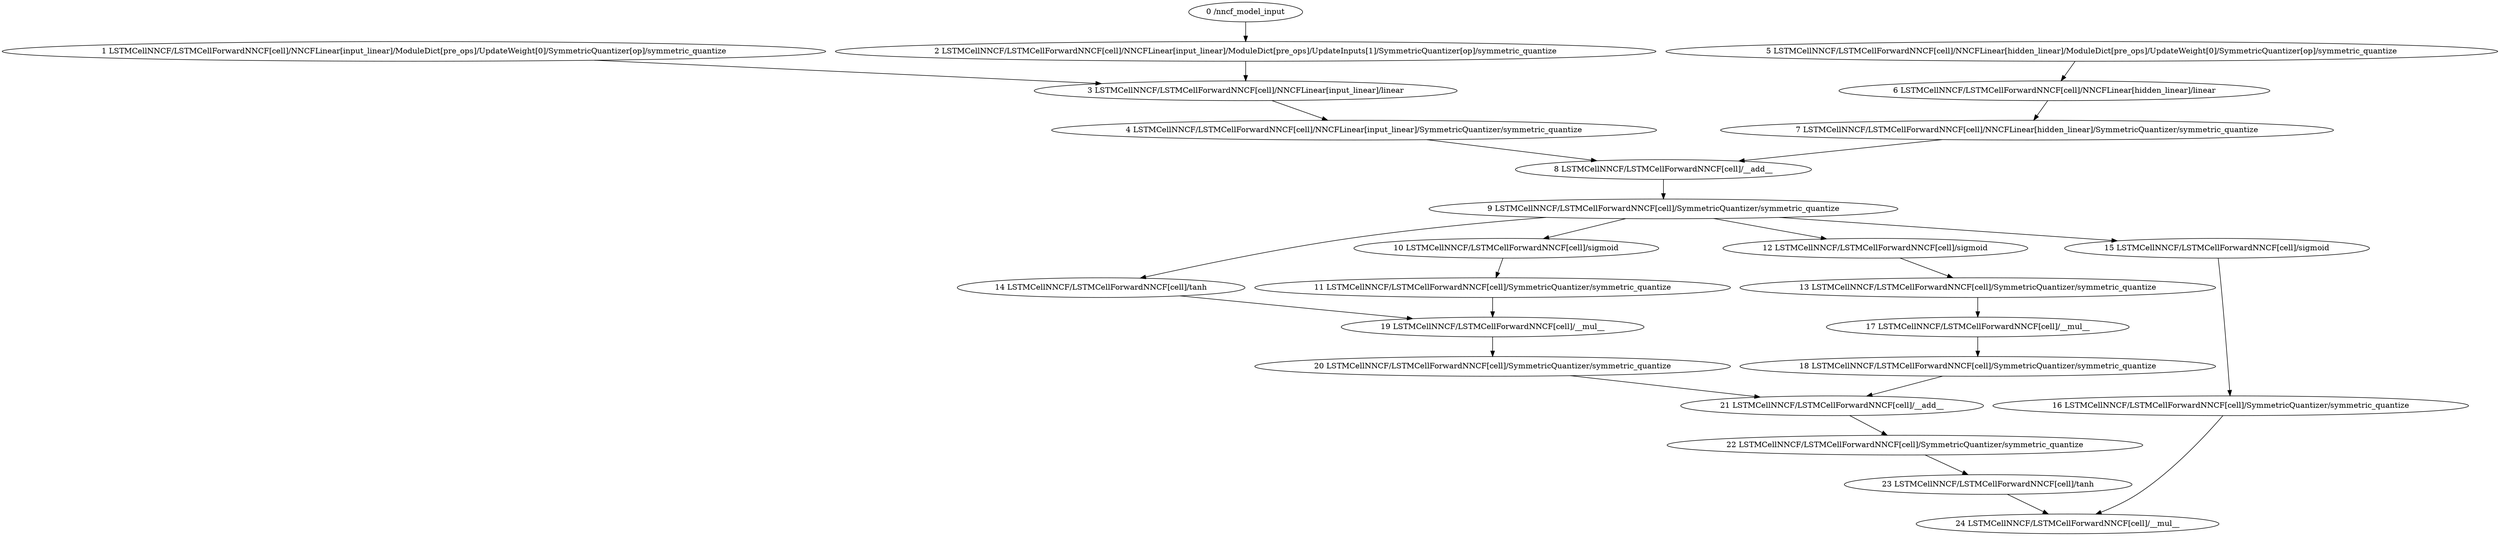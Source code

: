 strict digraph  {
"0 /nncf_model_input" [id=0, scope="", type=nncf_model_input];
"1 LSTMCellNNCF/LSTMCellForwardNNCF[cell]/NNCFLinear[input_linear]/ModuleDict[pre_ops]/UpdateWeight[0]/SymmetricQuantizer[op]/symmetric_quantize" [id=1, scope="LSTMCellNNCF/LSTMCellForwardNNCF[cell]/NNCFLinear[input_linear]/ModuleDict[pre_ops]/UpdateWeight[0]/SymmetricQuantizer[op]", type=symmetric_quantize];
"2 LSTMCellNNCF/LSTMCellForwardNNCF[cell]/NNCFLinear[input_linear]/ModuleDict[pre_ops]/UpdateInputs[1]/SymmetricQuantizer[op]/symmetric_quantize" [id=2, scope="LSTMCellNNCF/LSTMCellForwardNNCF[cell]/NNCFLinear[input_linear]/ModuleDict[pre_ops]/UpdateInputs[1]/SymmetricQuantizer[op]", type=symmetric_quantize];
"3 LSTMCellNNCF/LSTMCellForwardNNCF[cell]/NNCFLinear[input_linear]/linear" [id=3, scope="LSTMCellNNCF/LSTMCellForwardNNCF[cell]/NNCFLinear[input_linear]", type=linear];
"4 LSTMCellNNCF/LSTMCellForwardNNCF[cell]/NNCFLinear[input_linear]/SymmetricQuantizer/symmetric_quantize" [id=4, scope="LSTMCellNNCF/LSTMCellForwardNNCF[cell]/NNCFLinear[input_linear]/SymmetricQuantizer", type=symmetric_quantize];
"5 LSTMCellNNCF/LSTMCellForwardNNCF[cell]/NNCFLinear[hidden_linear]/ModuleDict[pre_ops]/UpdateWeight[0]/SymmetricQuantizer[op]/symmetric_quantize" [id=5, scope="LSTMCellNNCF/LSTMCellForwardNNCF[cell]/NNCFLinear[hidden_linear]/ModuleDict[pre_ops]/UpdateWeight[0]/SymmetricQuantizer[op]", type=symmetric_quantize];
"6 LSTMCellNNCF/LSTMCellForwardNNCF[cell]/NNCFLinear[hidden_linear]/linear" [id=6, scope="LSTMCellNNCF/LSTMCellForwardNNCF[cell]/NNCFLinear[hidden_linear]", type=linear];
"7 LSTMCellNNCF/LSTMCellForwardNNCF[cell]/NNCFLinear[hidden_linear]/SymmetricQuantizer/symmetric_quantize" [id=7, scope="LSTMCellNNCF/LSTMCellForwardNNCF[cell]/NNCFLinear[hidden_linear]/SymmetricQuantizer", type=symmetric_quantize];
"8 LSTMCellNNCF/LSTMCellForwardNNCF[cell]/__add__" [id=8, scope="LSTMCellNNCF/LSTMCellForwardNNCF[cell]", type=__add__];
"9 LSTMCellNNCF/LSTMCellForwardNNCF[cell]/SymmetricQuantizer/symmetric_quantize" [id=9, scope="LSTMCellNNCF/LSTMCellForwardNNCF[cell]/SymmetricQuantizer", type=symmetric_quantize];
"10 LSTMCellNNCF/LSTMCellForwardNNCF[cell]/sigmoid" [id=10, scope="LSTMCellNNCF/LSTMCellForwardNNCF[cell]", type=sigmoid];
"11 LSTMCellNNCF/LSTMCellForwardNNCF[cell]/SymmetricQuantizer/symmetric_quantize" [id=11, scope="LSTMCellNNCF/LSTMCellForwardNNCF[cell]/SymmetricQuantizer", type=symmetric_quantize];
"12 LSTMCellNNCF/LSTMCellForwardNNCF[cell]/sigmoid" [id=12, scope="LSTMCellNNCF/LSTMCellForwardNNCF[cell]", type=sigmoid];
"13 LSTMCellNNCF/LSTMCellForwardNNCF[cell]/SymmetricQuantizer/symmetric_quantize" [id=13, scope="LSTMCellNNCF/LSTMCellForwardNNCF[cell]/SymmetricQuantizer", type=symmetric_quantize];
"14 LSTMCellNNCF/LSTMCellForwardNNCF[cell]/tanh" [id=14, scope="LSTMCellNNCF/LSTMCellForwardNNCF[cell]", type=tanh];
"15 LSTMCellNNCF/LSTMCellForwardNNCF[cell]/sigmoid" [id=15, scope="LSTMCellNNCF/LSTMCellForwardNNCF[cell]", type=sigmoid];
"16 LSTMCellNNCF/LSTMCellForwardNNCF[cell]/SymmetricQuantizer/symmetric_quantize" [id=16, scope="LSTMCellNNCF/LSTMCellForwardNNCF[cell]/SymmetricQuantizer", type=symmetric_quantize];
"17 LSTMCellNNCF/LSTMCellForwardNNCF[cell]/__mul__" [id=17, scope="LSTMCellNNCF/LSTMCellForwardNNCF[cell]", type=__mul__];
"18 LSTMCellNNCF/LSTMCellForwardNNCF[cell]/SymmetricQuantizer/symmetric_quantize" [id=18, scope="LSTMCellNNCF/LSTMCellForwardNNCF[cell]/SymmetricQuantizer", type=symmetric_quantize];
"19 LSTMCellNNCF/LSTMCellForwardNNCF[cell]/__mul__" [id=19, scope="LSTMCellNNCF/LSTMCellForwardNNCF[cell]", type=__mul__];
"20 LSTMCellNNCF/LSTMCellForwardNNCF[cell]/SymmetricQuantizer/symmetric_quantize" [id=20, scope="LSTMCellNNCF/LSTMCellForwardNNCF[cell]/SymmetricQuantizer", type=symmetric_quantize];
"21 LSTMCellNNCF/LSTMCellForwardNNCF[cell]/__add__" [id=21, scope="LSTMCellNNCF/LSTMCellForwardNNCF[cell]", type=__add__];
"22 LSTMCellNNCF/LSTMCellForwardNNCF[cell]/SymmetricQuantizer/symmetric_quantize" [id=22, scope="LSTMCellNNCF/LSTMCellForwardNNCF[cell]/SymmetricQuantizer", type=symmetric_quantize];
"23 LSTMCellNNCF/LSTMCellForwardNNCF[cell]/tanh" [id=23, scope="LSTMCellNNCF/LSTMCellForwardNNCF[cell]", type=tanh];
"24 LSTMCellNNCF/LSTMCellForwardNNCF[cell]/__mul__" [id=24, scope="LSTMCellNNCF/LSTMCellForwardNNCF[cell]", type=__mul__];
"0 /nncf_model_input" -> "2 LSTMCellNNCF/LSTMCellForwardNNCF[cell]/NNCFLinear[input_linear]/ModuleDict[pre_ops]/UpdateInputs[1]/SymmetricQuantizer[op]/symmetric_quantize";
"1 LSTMCellNNCF/LSTMCellForwardNNCF[cell]/NNCFLinear[input_linear]/ModuleDict[pre_ops]/UpdateWeight[0]/SymmetricQuantizer[op]/symmetric_quantize" -> "3 LSTMCellNNCF/LSTMCellForwardNNCF[cell]/NNCFLinear[input_linear]/linear";
"2 LSTMCellNNCF/LSTMCellForwardNNCF[cell]/NNCFLinear[input_linear]/ModuleDict[pre_ops]/UpdateInputs[1]/SymmetricQuantizer[op]/symmetric_quantize" -> "3 LSTMCellNNCF/LSTMCellForwardNNCF[cell]/NNCFLinear[input_linear]/linear";
"3 LSTMCellNNCF/LSTMCellForwardNNCF[cell]/NNCFLinear[input_linear]/linear" -> "4 LSTMCellNNCF/LSTMCellForwardNNCF[cell]/NNCFLinear[input_linear]/SymmetricQuantizer/symmetric_quantize";
"4 LSTMCellNNCF/LSTMCellForwardNNCF[cell]/NNCFLinear[input_linear]/SymmetricQuantizer/symmetric_quantize" -> "8 LSTMCellNNCF/LSTMCellForwardNNCF[cell]/__add__";
"5 LSTMCellNNCF/LSTMCellForwardNNCF[cell]/NNCFLinear[hidden_linear]/ModuleDict[pre_ops]/UpdateWeight[0]/SymmetricQuantizer[op]/symmetric_quantize" -> "6 LSTMCellNNCF/LSTMCellForwardNNCF[cell]/NNCFLinear[hidden_linear]/linear";
"6 LSTMCellNNCF/LSTMCellForwardNNCF[cell]/NNCFLinear[hidden_linear]/linear" -> "7 LSTMCellNNCF/LSTMCellForwardNNCF[cell]/NNCFLinear[hidden_linear]/SymmetricQuantizer/symmetric_quantize";
"7 LSTMCellNNCF/LSTMCellForwardNNCF[cell]/NNCFLinear[hidden_linear]/SymmetricQuantizer/symmetric_quantize" -> "8 LSTMCellNNCF/LSTMCellForwardNNCF[cell]/__add__";
"8 LSTMCellNNCF/LSTMCellForwardNNCF[cell]/__add__" -> "9 LSTMCellNNCF/LSTMCellForwardNNCF[cell]/SymmetricQuantizer/symmetric_quantize";
"9 LSTMCellNNCF/LSTMCellForwardNNCF[cell]/SymmetricQuantizer/symmetric_quantize" -> "10 LSTMCellNNCF/LSTMCellForwardNNCF[cell]/sigmoid";
"9 LSTMCellNNCF/LSTMCellForwardNNCF[cell]/SymmetricQuantizer/symmetric_quantize" -> "12 LSTMCellNNCF/LSTMCellForwardNNCF[cell]/sigmoid";
"9 LSTMCellNNCF/LSTMCellForwardNNCF[cell]/SymmetricQuantizer/symmetric_quantize" -> "14 LSTMCellNNCF/LSTMCellForwardNNCF[cell]/tanh";
"9 LSTMCellNNCF/LSTMCellForwardNNCF[cell]/SymmetricQuantizer/symmetric_quantize" -> "15 LSTMCellNNCF/LSTMCellForwardNNCF[cell]/sigmoid";
"10 LSTMCellNNCF/LSTMCellForwardNNCF[cell]/sigmoid" -> "11 LSTMCellNNCF/LSTMCellForwardNNCF[cell]/SymmetricQuantizer/symmetric_quantize";
"11 LSTMCellNNCF/LSTMCellForwardNNCF[cell]/SymmetricQuantizer/symmetric_quantize" -> "19 LSTMCellNNCF/LSTMCellForwardNNCF[cell]/__mul__";
"12 LSTMCellNNCF/LSTMCellForwardNNCF[cell]/sigmoid" -> "13 LSTMCellNNCF/LSTMCellForwardNNCF[cell]/SymmetricQuantizer/symmetric_quantize";
"13 LSTMCellNNCF/LSTMCellForwardNNCF[cell]/SymmetricQuantizer/symmetric_quantize" -> "17 LSTMCellNNCF/LSTMCellForwardNNCF[cell]/__mul__";
"14 LSTMCellNNCF/LSTMCellForwardNNCF[cell]/tanh" -> "19 LSTMCellNNCF/LSTMCellForwardNNCF[cell]/__mul__";
"15 LSTMCellNNCF/LSTMCellForwardNNCF[cell]/sigmoid" -> "16 LSTMCellNNCF/LSTMCellForwardNNCF[cell]/SymmetricQuantizer/symmetric_quantize";
"16 LSTMCellNNCF/LSTMCellForwardNNCF[cell]/SymmetricQuantizer/symmetric_quantize" -> "24 LSTMCellNNCF/LSTMCellForwardNNCF[cell]/__mul__";
"17 LSTMCellNNCF/LSTMCellForwardNNCF[cell]/__mul__" -> "18 LSTMCellNNCF/LSTMCellForwardNNCF[cell]/SymmetricQuantizer/symmetric_quantize";
"18 LSTMCellNNCF/LSTMCellForwardNNCF[cell]/SymmetricQuantizer/symmetric_quantize" -> "21 LSTMCellNNCF/LSTMCellForwardNNCF[cell]/__add__";
"19 LSTMCellNNCF/LSTMCellForwardNNCF[cell]/__mul__" -> "20 LSTMCellNNCF/LSTMCellForwardNNCF[cell]/SymmetricQuantizer/symmetric_quantize";
"20 LSTMCellNNCF/LSTMCellForwardNNCF[cell]/SymmetricQuantizer/symmetric_quantize" -> "21 LSTMCellNNCF/LSTMCellForwardNNCF[cell]/__add__";
"21 LSTMCellNNCF/LSTMCellForwardNNCF[cell]/__add__" -> "22 LSTMCellNNCF/LSTMCellForwardNNCF[cell]/SymmetricQuantizer/symmetric_quantize";
"22 LSTMCellNNCF/LSTMCellForwardNNCF[cell]/SymmetricQuantizer/symmetric_quantize" -> "23 LSTMCellNNCF/LSTMCellForwardNNCF[cell]/tanh";
"23 LSTMCellNNCF/LSTMCellForwardNNCF[cell]/tanh" -> "24 LSTMCellNNCF/LSTMCellForwardNNCF[cell]/__mul__";
}
